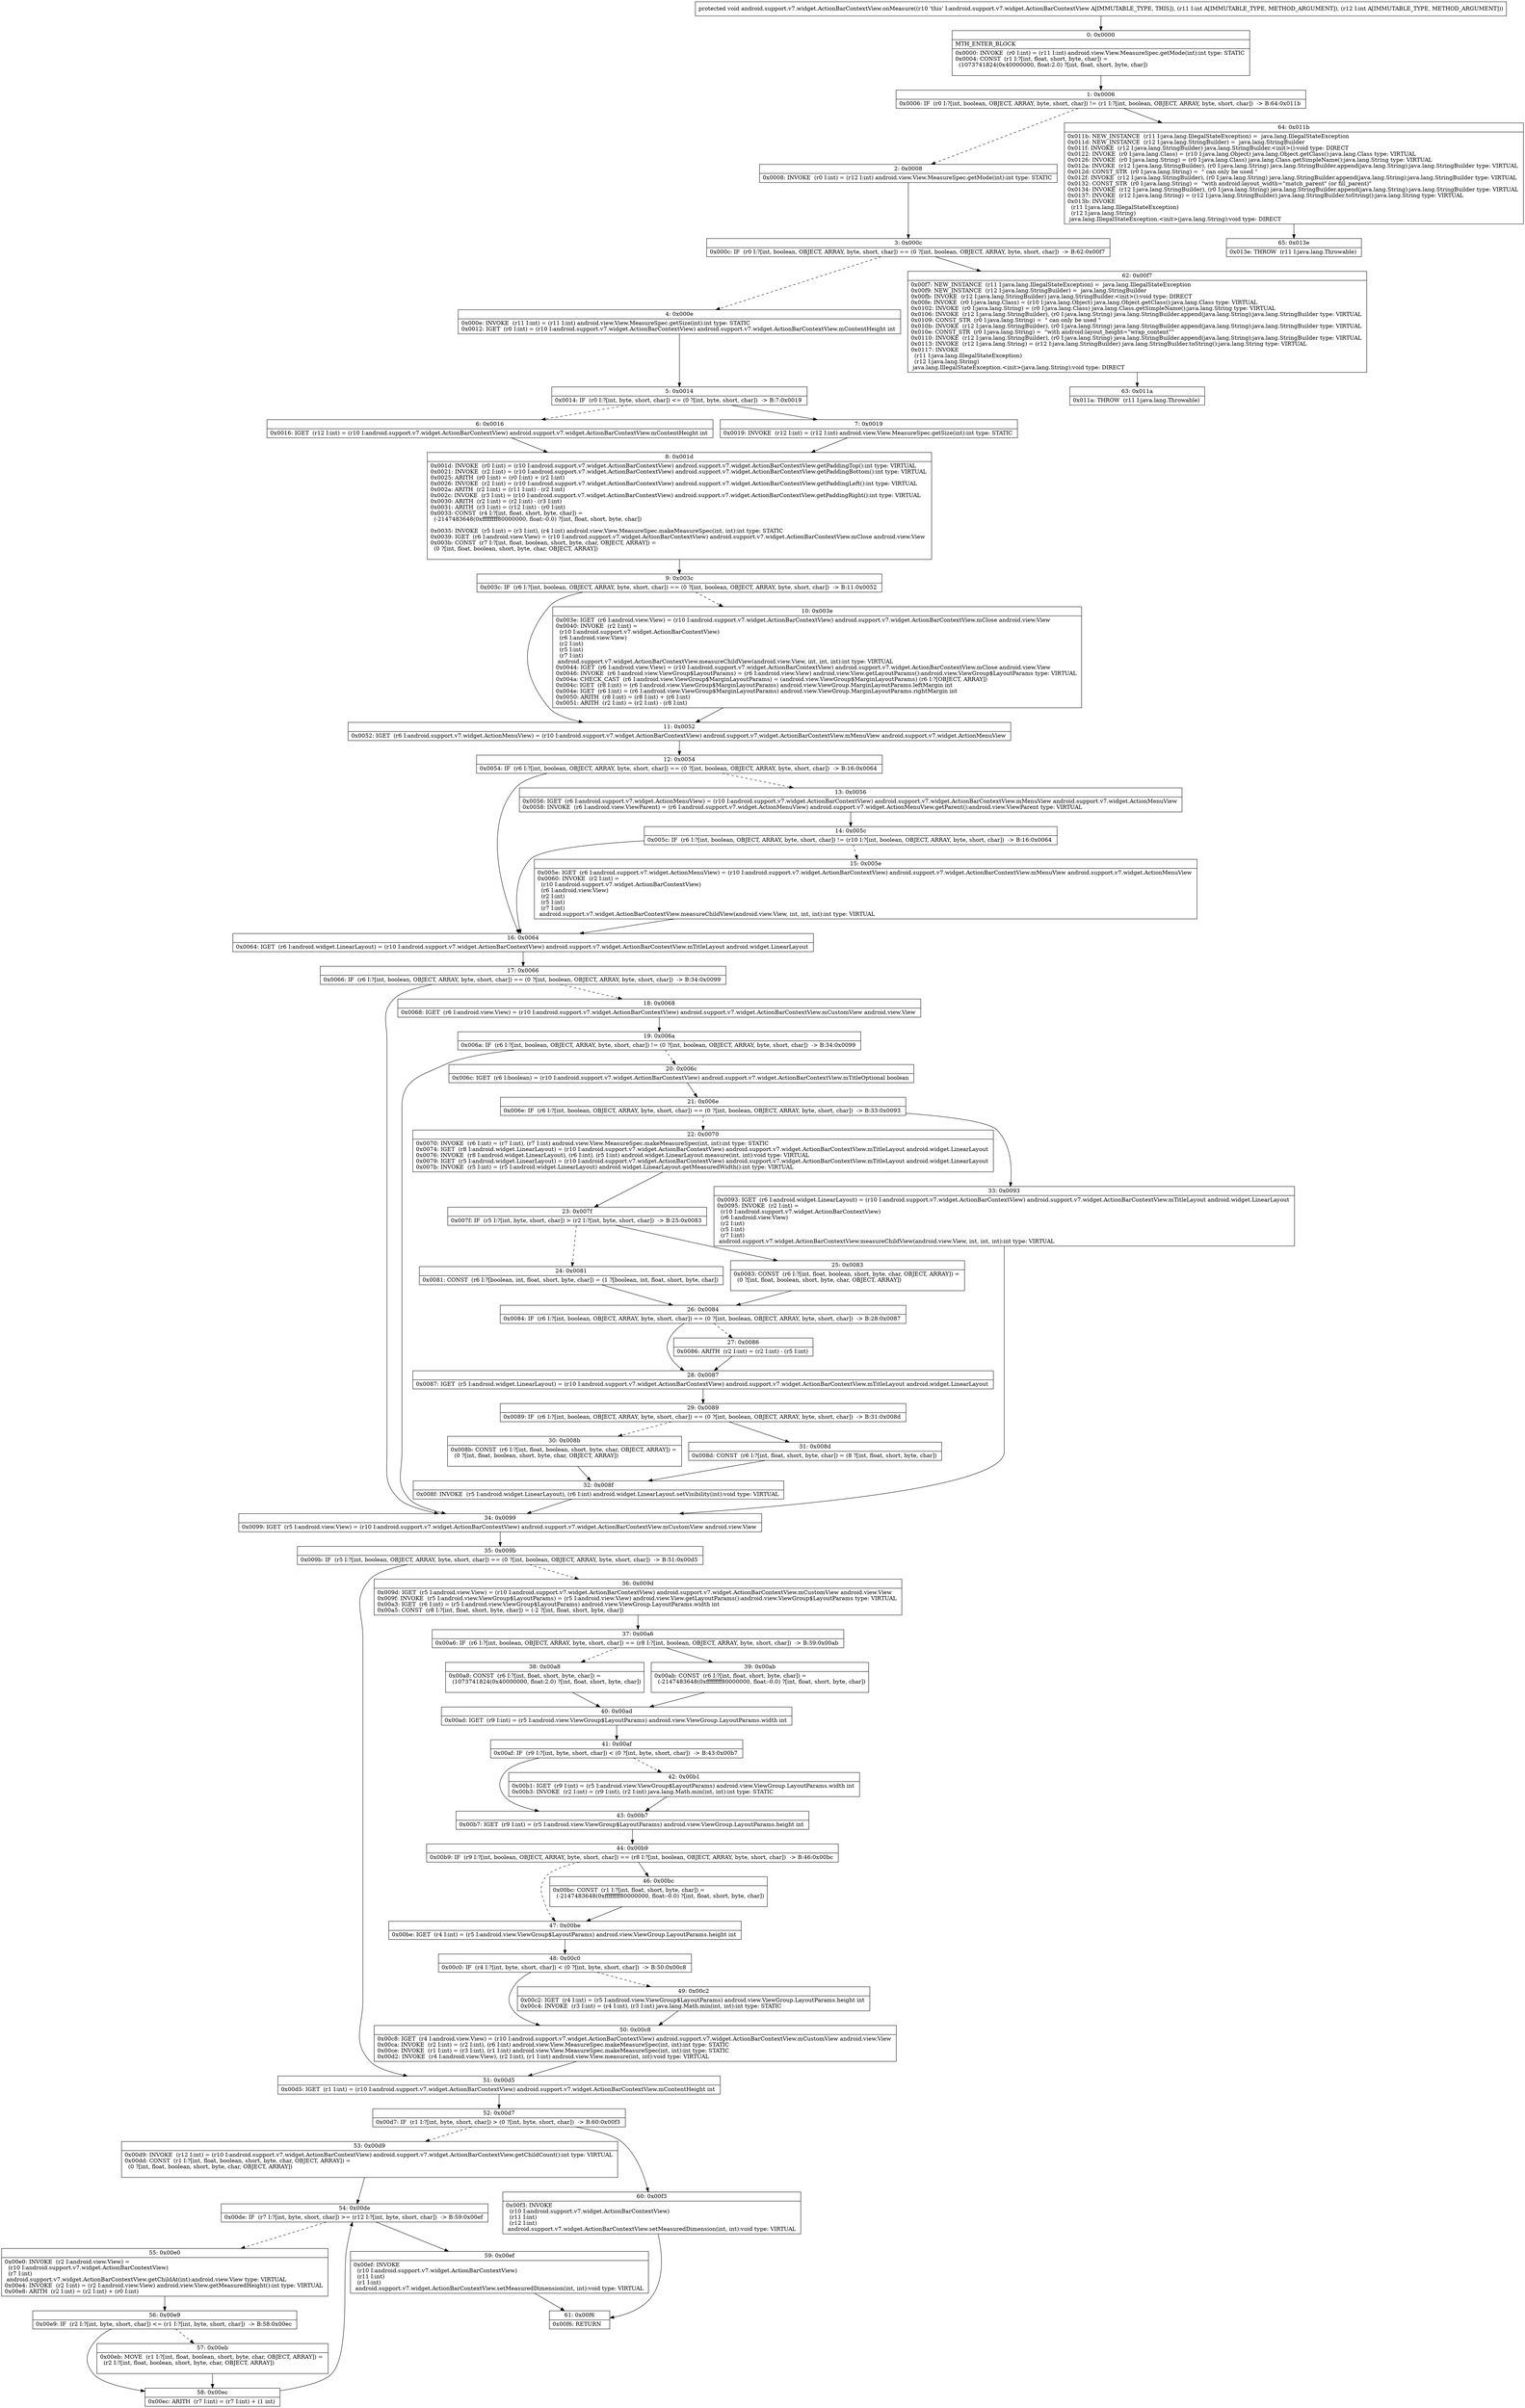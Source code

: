 digraph "CFG forandroid.support.v7.widget.ActionBarContextView.onMeasure(II)V" {
Node_0 [shape=record,label="{0\:\ 0x0000|MTH_ENTER_BLOCK\l|0x0000: INVOKE  (r0 I:int) = (r11 I:int) android.view.View.MeasureSpec.getMode(int):int type: STATIC \l0x0004: CONST  (r1 I:?[int, float, short, byte, char]) = \l  (1073741824(0x40000000, float:2.0) ?[int, float, short, byte, char])\l \l}"];
Node_1 [shape=record,label="{1\:\ 0x0006|0x0006: IF  (r0 I:?[int, boolean, OBJECT, ARRAY, byte, short, char]) != (r1 I:?[int, boolean, OBJECT, ARRAY, byte, short, char])  \-\> B:64:0x011b \l}"];
Node_2 [shape=record,label="{2\:\ 0x0008|0x0008: INVOKE  (r0 I:int) = (r12 I:int) android.view.View.MeasureSpec.getMode(int):int type: STATIC \l}"];
Node_3 [shape=record,label="{3\:\ 0x000c|0x000c: IF  (r0 I:?[int, boolean, OBJECT, ARRAY, byte, short, char]) == (0 ?[int, boolean, OBJECT, ARRAY, byte, short, char])  \-\> B:62:0x00f7 \l}"];
Node_4 [shape=record,label="{4\:\ 0x000e|0x000e: INVOKE  (r11 I:int) = (r11 I:int) android.view.View.MeasureSpec.getSize(int):int type: STATIC \l0x0012: IGET  (r0 I:int) = (r10 I:android.support.v7.widget.ActionBarContextView) android.support.v7.widget.ActionBarContextView.mContentHeight int \l}"];
Node_5 [shape=record,label="{5\:\ 0x0014|0x0014: IF  (r0 I:?[int, byte, short, char]) \<= (0 ?[int, byte, short, char])  \-\> B:7:0x0019 \l}"];
Node_6 [shape=record,label="{6\:\ 0x0016|0x0016: IGET  (r12 I:int) = (r10 I:android.support.v7.widget.ActionBarContextView) android.support.v7.widget.ActionBarContextView.mContentHeight int \l}"];
Node_7 [shape=record,label="{7\:\ 0x0019|0x0019: INVOKE  (r12 I:int) = (r12 I:int) android.view.View.MeasureSpec.getSize(int):int type: STATIC \l}"];
Node_8 [shape=record,label="{8\:\ 0x001d|0x001d: INVOKE  (r0 I:int) = (r10 I:android.support.v7.widget.ActionBarContextView) android.support.v7.widget.ActionBarContextView.getPaddingTop():int type: VIRTUAL \l0x0021: INVOKE  (r2 I:int) = (r10 I:android.support.v7.widget.ActionBarContextView) android.support.v7.widget.ActionBarContextView.getPaddingBottom():int type: VIRTUAL \l0x0025: ARITH  (r0 I:int) = (r0 I:int) + (r2 I:int) \l0x0026: INVOKE  (r2 I:int) = (r10 I:android.support.v7.widget.ActionBarContextView) android.support.v7.widget.ActionBarContextView.getPaddingLeft():int type: VIRTUAL \l0x002a: ARITH  (r2 I:int) = (r11 I:int) \- (r2 I:int) \l0x002c: INVOKE  (r3 I:int) = (r10 I:android.support.v7.widget.ActionBarContextView) android.support.v7.widget.ActionBarContextView.getPaddingRight():int type: VIRTUAL \l0x0030: ARITH  (r2 I:int) = (r2 I:int) \- (r3 I:int) \l0x0031: ARITH  (r3 I:int) = (r12 I:int) \- (r0 I:int) \l0x0033: CONST  (r4 I:?[int, float, short, byte, char]) = \l  (\-2147483648(0xffffffff80000000, float:\-0.0) ?[int, float, short, byte, char])\l \l0x0035: INVOKE  (r5 I:int) = (r3 I:int), (r4 I:int) android.view.View.MeasureSpec.makeMeasureSpec(int, int):int type: STATIC \l0x0039: IGET  (r6 I:android.view.View) = (r10 I:android.support.v7.widget.ActionBarContextView) android.support.v7.widget.ActionBarContextView.mClose android.view.View \l0x003b: CONST  (r7 I:?[int, float, boolean, short, byte, char, OBJECT, ARRAY]) = \l  (0 ?[int, float, boolean, short, byte, char, OBJECT, ARRAY])\l \l}"];
Node_9 [shape=record,label="{9\:\ 0x003c|0x003c: IF  (r6 I:?[int, boolean, OBJECT, ARRAY, byte, short, char]) == (0 ?[int, boolean, OBJECT, ARRAY, byte, short, char])  \-\> B:11:0x0052 \l}"];
Node_10 [shape=record,label="{10\:\ 0x003e|0x003e: IGET  (r6 I:android.view.View) = (r10 I:android.support.v7.widget.ActionBarContextView) android.support.v7.widget.ActionBarContextView.mClose android.view.View \l0x0040: INVOKE  (r2 I:int) = \l  (r10 I:android.support.v7.widget.ActionBarContextView)\l  (r6 I:android.view.View)\l  (r2 I:int)\l  (r5 I:int)\l  (r7 I:int)\l android.support.v7.widget.ActionBarContextView.measureChildView(android.view.View, int, int, int):int type: VIRTUAL \l0x0044: IGET  (r6 I:android.view.View) = (r10 I:android.support.v7.widget.ActionBarContextView) android.support.v7.widget.ActionBarContextView.mClose android.view.View \l0x0046: INVOKE  (r6 I:android.view.ViewGroup$LayoutParams) = (r6 I:android.view.View) android.view.View.getLayoutParams():android.view.ViewGroup$LayoutParams type: VIRTUAL \l0x004a: CHECK_CAST  (r6 I:android.view.ViewGroup$MarginLayoutParams) = (android.view.ViewGroup$MarginLayoutParams) (r6 I:?[OBJECT, ARRAY]) \l0x004c: IGET  (r8 I:int) = (r6 I:android.view.ViewGroup$MarginLayoutParams) android.view.ViewGroup.MarginLayoutParams.leftMargin int \l0x004e: IGET  (r6 I:int) = (r6 I:android.view.ViewGroup$MarginLayoutParams) android.view.ViewGroup.MarginLayoutParams.rightMargin int \l0x0050: ARITH  (r8 I:int) = (r8 I:int) + (r6 I:int) \l0x0051: ARITH  (r2 I:int) = (r2 I:int) \- (r8 I:int) \l}"];
Node_11 [shape=record,label="{11\:\ 0x0052|0x0052: IGET  (r6 I:android.support.v7.widget.ActionMenuView) = (r10 I:android.support.v7.widget.ActionBarContextView) android.support.v7.widget.ActionBarContextView.mMenuView android.support.v7.widget.ActionMenuView \l}"];
Node_12 [shape=record,label="{12\:\ 0x0054|0x0054: IF  (r6 I:?[int, boolean, OBJECT, ARRAY, byte, short, char]) == (0 ?[int, boolean, OBJECT, ARRAY, byte, short, char])  \-\> B:16:0x0064 \l}"];
Node_13 [shape=record,label="{13\:\ 0x0056|0x0056: IGET  (r6 I:android.support.v7.widget.ActionMenuView) = (r10 I:android.support.v7.widget.ActionBarContextView) android.support.v7.widget.ActionBarContextView.mMenuView android.support.v7.widget.ActionMenuView \l0x0058: INVOKE  (r6 I:android.view.ViewParent) = (r6 I:android.support.v7.widget.ActionMenuView) android.support.v7.widget.ActionMenuView.getParent():android.view.ViewParent type: VIRTUAL \l}"];
Node_14 [shape=record,label="{14\:\ 0x005c|0x005c: IF  (r6 I:?[int, boolean, OBJECT, ARRAY, byte, short, char]) != (r10 I:?[int, boolean, OBJECT, ARRAY, byte, short, char])  \-\> B:16:0x0064 \l}"];
Node_15 [shape=record,label="{15\:\ 0x005e|0x005e: IGET  (r6 I:android.support.v7.widget.ActionMenuView) = (r10 I:android.support.v7.widget.ActionBarContextView) android.support.v7.widget.ActionBarContextView.mMenuView android.support.v7.widget.ActionMenuView \l0x0060: INVOKE  (r2 I:int) = \l  (r10 I:android.support.v7.widget.ActionBarContextView)\l  (r6 I:android.view.View)\l  (r2 I:int)\l  (r5 I:int)\l  (r7 I:int)\l android.support.v7.widget.ActionBarContextView.measureChildView(android.view.View, int, int, int):int type: VIRTUAL \l}"];
Node_16 [shape=record,label="{16\:\ 0x0064|0x0064: IGET  (r6 I:android.widget.LinearLayout) = (r10 I:android.support.v7.widget.ActionBarContextView) android.support.v7.widget.ActionBarContextView.mTitleLayout android.widget.LinearLayout \l}"];
Node_17 [shape=record,label="{17\:\ 0x0066|0x0066: IF  (r6 I:?[int, boolean, OBJECT, ARRAY, byte, short, char]) == (0 ?[int, boolean, OBJECT, ARRAY, byte, short, char])  \-\> B:34:0x0099 \l}"];
Node_18 [shape=record,label="{18\:\ 0x0068|0x0068: IGET  (r6 I:android.view.View) = (r10 I:android.support.v7.widget.ActionBarContextView) android.support.v7.widget.ActionBarContextView.mCustomView android.view.View \l}"];
Node_19 [shape=record,label="{19\:\ 0x006a|0x006a: IF  (r6 I:?[int, boolean, OBJECT, ARRAY, byte, short, char]) != (0 ?[int, boolean, OBJECT, ARRAY, byte, short, char])  \-\> B:34:0x0099 \l}"];
Node_20 [shape=record,label="{20\:\ 0x006c|0x006c: IGET  (r6 I:boolean) = (r10 I:android.support.v7.widget.ActionBarContextView) android.support.v7.widget.ActionBarContextView.mTitleOptional boolean \l}"];
Node_21 [shape=record,label="{21\:\ 0x006e|0x006e: IF  (r6 I:?[int, boolean, OBJECT, ARRAY, byte, short, char]) == (0 ?[int, boolean, OBJECT, ARRAY, byte, short, char])  \-\> B:33:0x0093 \l}"];
Node_22 [shape=record,label="{22\:\ 0x0070|0x0070: INVOKE  (r6 I:int) = (r7 I:int), (r7 I:int) android.view.View.MeasureSpec.makeMeasureSpec(int, int):int type: STATIC \l0x0074: IGET  (r8 I:android.widget.LinearLayout) = (r10 I:android.support.v7.widget.ActionBarContextView) android.support.v7.widget.ActionBarContextView.mTitleLayout android.widget.LinearLayout \l0x0076: INVOKE  (r8 I:android.widget.LinearLayout), (r6 I:int), (r5 I:int) android.widget.LinearLayout.measure(int, int):void type: VIRTUAL \l0x0079: IGET  (r5 I:android.widget.LinearLayout) = (r10 I:android.support.v7.widget.ActionBarContextView) android.support.v7.widget.ActionBarContextView.mTitleLayout android.widget.LinearLayout \l0x007b: INVOKE  (r5 I:int) = (r5 I:android.widget.LinearLayout) android.widget.LinearLayout.getMeasuredWidth():int type: VIRTUAL \l}"];
Node_23 [shape=record,label="{23\:\ 0x007f|0x007f: IF  (r5 I:?[int, byte, short, char]) \> (r2 I:?[int, byte, short, char])  \-\> B:25:0x0083 \l}"];
Node_24 [shape=record,label="{24\:\ 0x0081|0x0081: CONST  (r6 I:?[boolean, int, float, short, byte, char]) = (1 ?[boolean, int, float, short, byte, char]) \l}"];
Node_25 [shape=record,label="{25\:\ 0x0083|0x0083: CONST  (r6 I:?[int, float, boolean, short, byte, char, OBJECT, ARRAY]) = \l  (0 ?[int, float, boolean, short, byte, char, OBJECT, ARRAY])\l \l}"];
Node_26 [shape=record,label="{26\:\ 0x0084|0x0084: IF  (r6 I:?[int, boolean, OBJECT, ARRAY, byte, short, char]) == (0 ?[int, boolean, OBJECT, ARRAY, byte, short, char])  \-\> B:28:0x0087 \l}"];
Node_27 [shape=record,label="{27\:\ 0x0086|0x0086: ARITH  (r2 I:int) = (r2 I:int) \- (r5 I:int) \l}"];
Node_28 [shape=record,label="{28\:\ 0x0087|0x0087: IGET  (r5 I:android.widget.LinearLayout) = (r10 I:android.support.v7.widget.ActionBarContextView) android.support.v7.widget.ActionBarContextView.mTitleLayout android.widget.LinearLayout \l}"];
Node_29 [shape=record,label="{29\:\ 0x0089|0x0089: IF  (r6 I:?[int, boolean, OBJECT, ARRAY, byte, short, char]) == (0 ?[int, boolean, OBJECT, ARRAY, byte, short, char])  \-\> B:31:0x008d \l}"];
Node_30 [shape=record,label="{30\:\ 0x008b|0x008b: CONST  (r6 I:?[int, float, boolean, short, byte, char, OBJECT, ARRAY]) = \l  (0 ?[int, float, boolean, short, byte, char, OBJECT, ARRAY])\l \l}"];
Node_31 [shape=record,label="{31\:\ 0x008d|0x008d: CONST  (r6 I:?[int, float, short, byte, char]) = (8 ?[int, float, short, byte, char]) \l}"];
Node_32 [shape=record,label="{32\:\ 0x008f|0x008f: INVOKE  (r5 I:android.widget.LinearLayout), (r6 I:int) android.widget.LinearLayout.setVisibility(int):void type: VIRTUAL \l}"];
Node_33 [shape=record,label="{33\:\ 0x0093|0x0093: IGET  (r6 I:android.widget.LinearLayout) = (r10 I:android.support.v7.widget.ActionBarContextView) android.support.v7.widget.ActionBarContextView.mTitleLayout android.widget.LinearLayout \l0x0095: INVOKE  (r2 I:int) = \l  (r10 I:android.support.v7.widget.ActionBarContextView)\l  (r6 I:android.view.View)\l  (r2 I:int)\l  (r5 I:int)\l  (r7 I:int)\l android.support.v7.widget.ActionBarContextView.measureChildView(android.view.View, int, int, int):int type: VIRTUAL \l}"];
Node_34 [shape=record,label="{34\:\ 0x0099|0x0099: IGET  (r5 I:android.view.View) = (r10 I:android.support.v7.widget.ActionBarContextView) android.support.v7.widget.ActionBarContextView.mCustomView android.view.View \l}"];
Node_35 [shape=record,label="{35\:\ 0x009b|0x009b: IF  (r5 I:?[int, boolean, OBJECT, ARRAY, byte, short, char]) == (0 ?[int, boolean, OBJECT, ARRAY, byte, short, char])  \-\> B:51:0x00d5 \l}"];
Node_36 [shape=record,label="{36\:\ 0x009d|0x009d: IGET  (r5 I:android.view.View) = (r10 I:android.support.v7.widget.ActionBarContextView) android.support.v7.widget.ActionBarContextView.mCustomView android.view.View \l0x009f: INVOKE  (r5 I:android.view.ViewGroup$LayoutParams) = (r5 I:android.view.View) android.view.View.getLayoutParams():android.view.ViewGroup$LayoutParams type: VIRTUAL \l0x00a3: IGET  (r6 I:int) = (r5 I:android.view.ViewGroup$LayoutParams) android.view.ViewGroup.LayoutParams.width int \l0x00a5: CONST  (r8 I:?[int, float, short, byte, char]) = (\-2 ?[int, float, short, byte, char]) \l}"];
Node_37 [shape=record,label="{37\:\ 0x00a6|0x00a6: IF  (r6 I:?[int, boolean, OBJECT, ARRAY, byte, short, char]) == (r8 I:?[int, boolean, OBJECT, ARRAY, byte, short, char])  \-\> B:39:0x00ab \l}"];
Node_38 [shape=record,label="{38\:\ 0x00a8|0x00a8: CONST  (r6 I:?[int, float, short, byte, char]) = \l  (1073741824(0x40000000, float:2.0) ?[int, float, short, byte, char])\l \l}"];
Node_39 [shape=record,label="{39\:\ 0x00ab|0x00ab: CONST  (r6 I:?[int, float, short, byte, char]) = \l  (\-2147483648(0xffffffff80000000, float:\-0.0) ?[int, float, short, byte, char])\l \l}"];
Node_40 [shape=record,label="{40\:\ 0x00ad|0x00ad: IGET  (r9 I:int) = (r5 I:android.view.ViewGroup$LayoutParams) android.view.ViewGroup.LayoutParams.width int \l}"];
Node_41 [shape=record,label="{41\:\ 0x00af|0x00af: IF  (r9 I:?[int, byte, short, char]) \< (0 ?[int, byte, short, char])  \-\> B:43:0x00b7 \l}"];
Node_42 [shape=record,label="{42\:\ 0x00b1|0x00b1: IGET  (r9 I:int) = (r5 I:android.view.ViewGroup$LayoutParams) android.view.ViewGroup.LayoutParams.width int \l0x00b3: INVOKE  (r2 I:int) = (r9 I:int), (r2 I:int) java.lang.Math.min(int, int):int type: STATIC \l}"];
Node_43 [shape=record,label="{43\:\ 0x00b7|0x00b7: IGET  (r9 I:int) = (r5 I:android.view.ViewGroup$LayoutParams) android.view.ViewGroup.LayoutParams.height int \l}"];
Node_44 [shape=record,label="{44\:\ 0x00b9|0x00b9: IF  (r9 I:?[int, boolean, OBJECT, ARRAY, byte, short, char]) == (r8 I:?[int, boolean, OBJECT, ARRAY, byte, short, char])  \-\> B:46:0x00bc \l}"];
Node_46 [shape=record,label="{46\:\ 0x00bc|0x00bc: CONST  (r1 I:?[int, float, short, byte, char]) = \l  (\-2147483648(0xffffffff80000000, float:\-0.0) ?[int, float, short, byte, char])\l \l}"];
Node_47 [shape=record,label="{47\:\ 0x00be|0x00be: IGET  (r4 I:int) = (r5 I:android.view.ViewGroup$LayoutParams) android.view.ViewGroup.LayoutParams.height int \l}"];
Node_48 [shape=record,label="{48\:\ 0x00c0|0x00c0: IF  (r4 I:?[int, byte, short, char]) \< (0 ?[int, byte, short, char])  \-\> B:50:0x00c8 \l}"];
Node_49 [shape=record,label="{49\:\ 0x00c2|0x00c2: IGET  (r4 I:int) = (r5 I:android.view.ViewGroup$LayoutParams) android.view.ViewGroup.LayoutParams.height int \l0x00c4: INVOKE  (r3 I:int) = (r4 I:int), (r3 I:int) java.lang.Math.min(int, int):int type: STATIC \l}"];
Node_50 [shape=record,label="{50\:\ 0x00c8|0x00c8: IGET  (r4 I:android.view.View) = (r10 I:android.support.v7.widget.ActionBarContextView) android.support.v7.widget.ActionBarContextView.mCustomView android.view.View \l0x00ca: INVOKE  (r2 I:int) = (r2 I:int), (r6 I:int) android.view.View.MeasureSpec.makeMeasureSpec(int, int):int type: STATIC \l0x00ce: INVOKE  (r1 I:int) = (r3 I:int), (r1 I:int) android.view.View.MeasureSpec.makeMeasureSpec(int, int):int type: STATIC \l0x00d2: INVOKE  (r4 I:android.view.View), (r2 I:int), (r1 I:int) android.view.View.measure(int, int):void type: VIRTUAL \l}"];
Node_51 [shape=record,label="{51\:\ 0x00d5|0x00d5: IGET  (r1 I:int) = (r10 I:android.support.v7.widget.ActionBarContextView) android.support.v7.widget.ActionBarContextView.mContentHeight int \l}"];
Node_52 [shape=record,label="{52\:\ 0x00d7|0x00d7: IF  (r1 I:?[int, byte, short, char]) \> (0 ?[int, byte, short, char])  \-\> B:60:0x00f3 \l}"];
Node_53 [shape=record,label="{53\:\ 0x00d9|0x00d9: INVOKE  (r12 I:int) = (r10 I:android.support.v7.widget.ActionBarContextView) android.support.v7.widget.ActionBarContextView.getChildCount():int type: VIRTUAL \l0x00dd: CONST  (r1 I:?[int, float, boolean, short, byte, char, OBJECT, ARRAY]) = \l  (0 ?[int, float, boolean, short, byte, char, OBJECT, ARRAY])\l \l}"];
Node_54 [shape=record,label="{54\:\ 0x00de|0x00de: IF  (r7 I:?[int, byte, short, char]) \>= (r12 I:?[int, byte, short, char])  \-\> B:59:0x00ef \l}"];
Node_55 [shape=record,label="{55\:\ 0x00e0|0x00e0: INVOKE  (r2 I:android.view.View) = \l  (r10 I:android.support.v7.widget.ActionBarContextView)\l  (r7 I:int)\l android.support.v7.widget.ActionBarContextView.getChildAt(int):android.view.View type: VIRTUAL \l0x00e4: INVOKE  (r2 I:int) = (r2 I:android.view.View) android.view.View.getMeasuredHeight():int type: VIRTUAL \l0x00e8: ARITH  (r2 I:int) = (r2 I:int) + (r0 I:int) \l}"];
Node_56 [shape=record,label="{56\:\ 0x00e9|0x00e9: IF  (r2 I:?[int, byte, short, char]) \<= (r1 I:?[int, byte, short, char])  \-\> B:58:0x00ec \l}"];
Node_57 [shape=record,label="{57\:\ 0x00eb|0x00eb: MOVE  (r1 I:?[int, float, boolean, short, byte, char, OBJECT, ARRAY]) = \l  (r2 I:?[int, float, boolean, short, byte, char, OBJECT, ARRAY])\l \l}"];
Node_58 [shape=record,label="{58\:\ 0x00ec|0x00ec: ARITH  (r7 I:int) = (r7 I:int) + (1 int) \l}"];
Node_59 [shape=record,label="{59\:\ 0x00ef|0x00ef: INVOKE  \l  (r10 I:android.support.v7.widget.ActionBarContextView)\l  (r11 I:int)\l  (r1 I:int)\l android.support.v7.widget.ActionBarContextView.setMeasuredDimension(int, int):void type: VIRTUAL \l}"];
Node_60 [shape=record,label="{60\:\ 0x00f3|0x00f3: INVOKE  \l  (r10 I:android.support.v7.widget.ActionBarContextView)\l  (r11 I:int)\l  (r12 I:int)\l android.support.v7.widget.ActionBarContextView.setMeasuredDimension(int, int):void type: VIRTUAL \l}"];
Node_61 [shape=record,label="{61\:\ 0x00f6|0x00f6: RETURN   \l}"];
Node_62 [shape=record,label="{62\:\ 0x00f7|0x00f7: NEW_INSTANCE  (r11 I:java.lang.IllegalStateException) =  java.lang.IllegalStateException \l0x00f9: NEW_INSTANCE  (r12 I:java.lang.StringBuilder) =  java.lang.StringBuilder \l0x00fb: INVOKE  (r12 I:java.lang.StringBuilder) java.lang.StringBuilder.\<init\>():void type: DIRECT \l0x00fe: INVOKE  (r0 I:java.lang.Class) = (r10 I:java.lang.Object) java.lang.Object.getClass():java.lang.Class type: VIRTUAL \l0x0102: INVOKE  (r0 I:java.lang.String) = (r0 I:java.lang.Class) java.lang.Class.getSimpleName():java.lang.String type: VIRTUAL \l0x0106: INVOKE  (r12 I:java.lang.StringBuilder), (r0 I:java.lang.String) java.lang.StringBuilder.append(java.lang.String):java.lang.StringBuilder type: VIRTUAL \l0x0109: CONST_STR  (r0 I:java.lang.String) =  \" can only be used \" \l0x010b: INVOKE  (r12 I:java.lang.StringBuilder), (r0 I:java.lang.String) java.lang.StringBuilder.append(java.lang.String):java.lang.StringBuilder type: VIRTUAL \l0x010e: CONST_STR  (r0 I:java.lang.String) =  \"with android:layout_height=\"wrap_content\"\" \l0x0110: INVOKE  (r12 I:java.lang.StringBuilder), (r0 I:java.lang.String) java.lang.StringBuilder.append(java.lang.String):java.lang.StringBuilder type: VIRTUAL \l0x0113: INVOKE  (r12 I:java.lang.String) = (r12 I:java.lang.StringBuilder) java.lang.StringBuilder.toString():java.lang.String type: VIRTUAL \l0x0117: INVOKE  \l  (r11 I:java.lang.IllegalStateException)\l  (r12 I:java.lang.String)\l java.lang.IllegalStateException.\<init\>(java.lang.String):void type: DIRECT \l}"];
Node_63 [shape=record,label="{63\:\ 0x011a|0x011a: THROW  (r11 I:java.lang.Throwable) \l}"];
Node_64 [shape=record,label="{64\:\ 0x011b|0x011b: NEW_INSTANCE  (r11 I:java.lang.IllegalStateException) =  java.lang.IllegalStateException \l0x011d: NEW_INSTANCE  (r12 I:java.lang.StringBuilder) =  java.lang.StringBuilder \l0x011f: INVOKE  (r12 I:java.lang.StringBuilder) java.lang.StringBuilder.\<init\>():void type: DIRECT \l0x0122: INVOKE  (r0 I:java.lang.Class) = (r10 I:java.lang.Object) java.lang.Object.getClass():java.lang.Class type: VIRTUAL \l0x0126: INVOKE  (r0 I:java.lang.String) = (r0 I:java.lang.Class) java.lang.Class.getSimpleName():java.lang.String type: VIRTUAL \l0x012a: INVOKE  (r12 I:java.lang.StringBuilder), (r0 I:java.lang.String) java.lang.StringBuilder.append(java.lang.String):java.lang.StringBuilder type: VIRTUAL \l0x012d: CONST_STR  (r0 I:java.lang.String) =  \" can only be used \" \l0x012f: INVOKE  (r12 I:java.lang.StringBuilder), (r0 I:java.lang.String) java.lang.StringBuilder.append(java.lang.String):java.lang.StringBuilder type: VIRTUAL \l0x0132: CONST_STR  (r0 I:java.lang.String) =  \"with android:layout_width=\"match_parent\" (or fill_parent)\" \l0x0134: INVOKE  (r12 I:java.lang.StringBuilder), (r0 I:java.lang.String) java.lang.StringBuilder.append(java.lang.String):java.lang.StringBuilder type: VIRTUAL \l0x0137: INVOKE  (r12 I:java.lang.String) = (r12 I:java.lang.StringBuilder) java.lang.StringBuilder.toString():java.lang.String type: VIRTUAL \l0x013b: INVOKE  \l  (r11 I:java.lang.IllegalStateException)\l  (r12 I:java.lang.String)\l java.lang.IllegalStateException.\<init\>(java.lang.String):void type: DIRECT \l}"];
Node_65 [shape=record,label="{65\:\ 0x013e|0x013e: THROW  (r11 I:java.lang.Throwable) \l}"];
MethodNode[shape=record,label="{protected void android.support.v7.widget.ActionBarContextView.onMeasure((r10 'this' I:android.support.v7.widget.ActionBarContextView A[IMMUTABLE_TYPE, THIS]), (r11 I:int A[IMMUTABLE_TYPE, METHOD_ARGUMENT]), (r12 I:int A[IMMUTABLE_TYPE, METHOD_ARGUMENT])) }"];
MethodNode -> Node_0;
Node_0 -> Node_1;
Node_1 -> Node_2[style=dashed];
Node_1 -> Node_64;
Node_2 -> Node_3;
Node_3 -> Node_4[style=dashed];
Node_3 -> Node_62;
Node_4 -> Node_5;
Node_5 -> Node_6[style=dashed];
Node_5 -> Node_7;
Node_6 -> Node_8;
Node_7 -> Node_8;
Node_8 -> Node_9;
Node_9 -> Node_10[style=dashed];
Node_9 -> Node_11;
Node_10 -> Node_11;
Node_11 -> Node_12;
Node_12 -> Node_13[style=dashed];
Node_12 -> Node_16;
Node_13 -> Node_14;
Node_14 -> Node_15[style=dashed];
Node_14 -> Node_16;
Node_15 -> Node_16;
Node_16 -> Node_17;
Node_17 -> Node_18[style=dashed];
Node_17 -> Node_34;
Node_18 -> Node_19;
Node_19 -> Node_20[style=dashed];
Node_19 -> Node_34;
Node_20 -> Node_21;
Node_21 -> Node_22[style=dashed];
Node_21 -> Node_33;
Node_22 -> Node_23;
Node_23 -> Node_24[style=dashed];
Node_23 -> Node_25;
Node_24 -> Node_26;
Node_25 -> Node_26;
Node_26 -> Node_27[style=dashed];
Node_26 -> Node_28;
Node_27 -> Node_28;
Node_28 -> Node_29;
Node_29 -> Node_30[style=dashed];
Node_29 -> Node_31;
Node_30 -> Node_32;
Node_31 -> Node_32;
Node_32 -> Node_34;
Node_33 -> Node_34;
Node_34 -> Node_35;
Node_35 -> Node_36[style=dashed];
Node_35 -> Node_51;
Node_36 -> Node_37;
Node_37 -> Node_38[style=dashed];
Node_37 -> Node_39;
Node_38 -> Node_40;
Node_39 -> Node_40;
Node_40 -> Node_41;
Node_41 -> Node_42[style=dashed];
Node_41 -> Node_43;
Node_42 -> Node_43;
Node_43 -> Node_44;
Node_44 -> Node_46;
Node_44 -> Node_47[style=dashed];
Node_46 -> Node_47;
Node_47 -> Node_48;
Node_48 -> Node_49[style=dashed];
Node_48 -> Node_50;
Node_49 -> Node_50;
Node_50 -> Node_51;
Node_51 -> Node_52;
Node_52 -> Node_53[style=dashed];
Node_52 -> Node_60;
Node_53 -> Node_54;
Node_54 -> Node_55[style=dashed];
Node_54 -> Node_59;
Node_55 -> Node_56;
Node_56 -> Node_57[style=dashed];
Node_56 -> Node_58;
Node_57 -> Node_58;
Node_58 -> Node_54;
Node_59 -> Node_61;
Node_60 -> Node_61;
Node_62 -> Node_63;
Node_64 -> Node_65;
}

